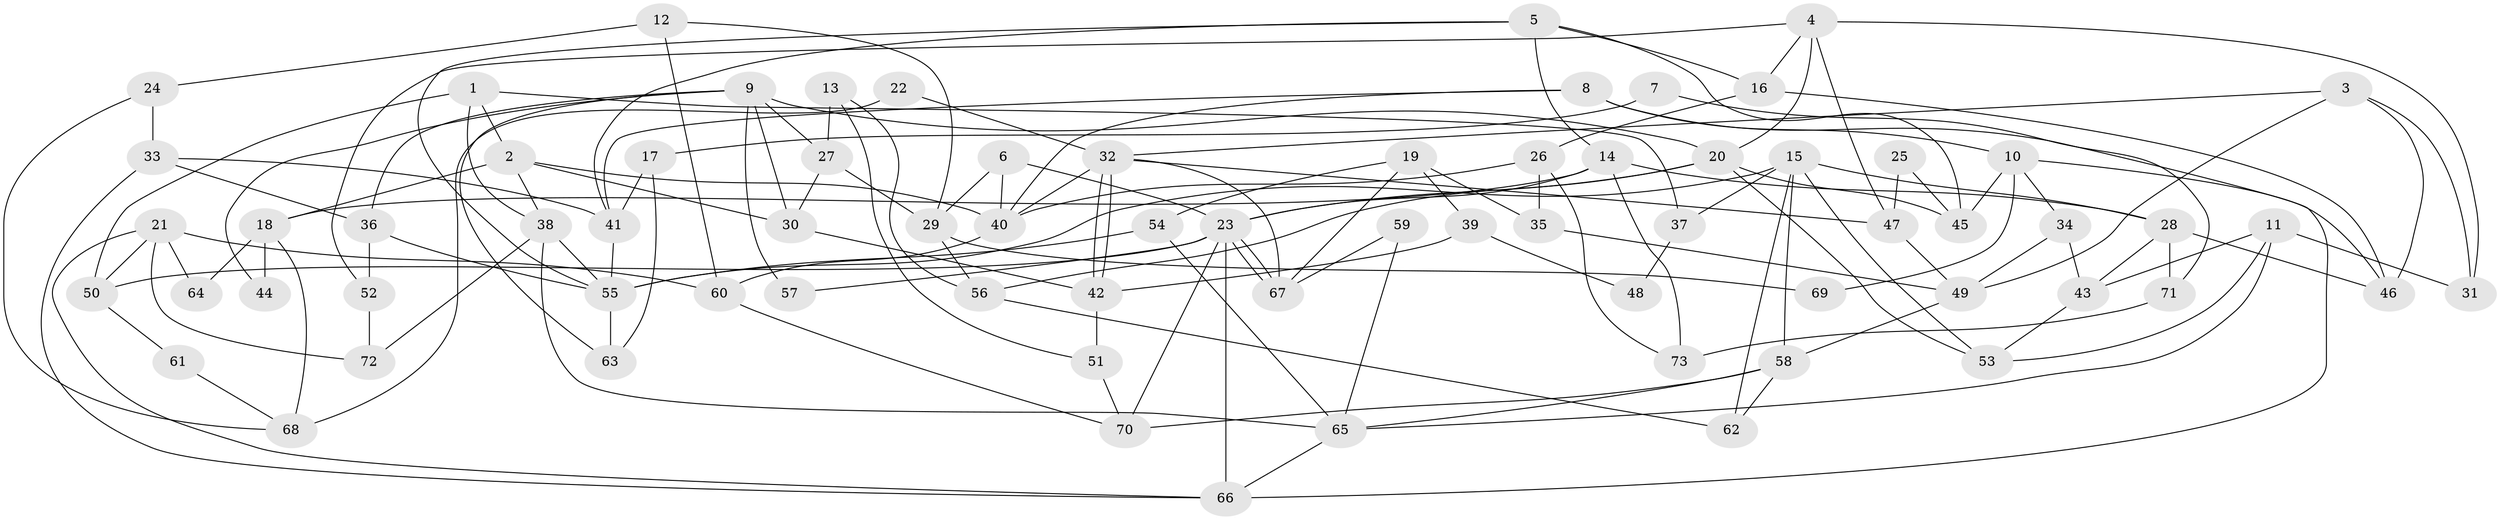 // Generated by graph-tools (version 1.1) at 2025/15/03/09/25 04:15:03]
// undirected, 73 vertices, 146 edges
graph export_dot {
graph [start="1"]
  node [color=gray90,style=filled];
  1;
  2;
  3;
  4;
  5;
  6;
  7;
  8;
  9;
  10;
  11;
  12;
  13;
  14;
  15;
  16;
  17;
  18;
  19;
  20;
  21;
  22;
  23;
  24;
  25;
  26;
  27;
  28;
  29;
  30;
  31;
  32;
  33;
  34;
  35;
  36;
  37;
  38;
  39;
  40;
  41;
  42;
  43;
  44;
  45;
  46;
  47;
  48;
  49;
  50;
  51;
  52;
  53;
  54;
  55;
  56;
  57;
  58;
  59;
  60;
  61;
  62;
  63;
  64;
  65;
  66;
  67;
  68;
  69;
  70;
  71;
  72;
  73;
  1 -- 2;
  1 -- 38;
  1 -- 37;
  1 -- 50;
  2 -- 40;
  2 -- 30;
  2 -- 18;
  2 -- 38;
  3 -- 31;
  3 -- 32;
  3 -- 46;
  3 -- 49;
  4 -- 20;
  4 -- 52;
  4 -- 16;
  4 -- 31;
  4 -- 47;
  5 -- 45;
  5 -- 41;
  5 -- 14;
  5 -- 16;
  5 -- 55;
  6 -- 29;
  6 -- 23;
  6 -- 40;
  7 -- 17;
  7 -- 71;
  8 -- 66;
  8 -- 40;
  8 -- 10;
  8 -- 41;
  9 -- 20;
  9 -- 36;
  9 -- 27;
  9 -- 30;
  9 -- 44;
  9 -- 57;
  9 -- 63;
  10 -- 46;
  10 -- 34;
  10 -- 45;
  10 -- 69;
  11 -- 43;
  11 -- 65;
  11 -- 31;
  11 -- 53;
  12 -- 29;
  12 -- 60;
  12 -- 24;
  13 -- 27;
  13 -- 56;
  13 -- 51;
  14 -- 28;
  14 -- 18;
  14 -- 23;
  14 -- 73;
  15 -- 55;
  15 -- 58;
  15 -- 28;
  15 -- 37;
  15 -- 53;
  15 -- 62;
  16 -- 26;
  16 -- 46;
  17 -- 41;
  17 -- 63;
  18 -- 44;
  18 -- 64;
  18 -- 68;
  19 -- 35;
  19 -- 67;
  19 -- 39;
  19 -- 54;
  20 -- 23;
  20 -- 53;
  20 -- 45;
  20 -- 56;
  21 -- 66;
  21 -- 50;
  21 -- 60;
  21 -- 64;
  21 -- 72;
  22 -- 32;
  22 -- 68;
  23 -- 67;
  23 -- 67;
  23 -- 50;
  23 -- 57;
  23 -- 66;
  23 -- 70;
  24 -- 33;
  24 -- 68;
  25 -- 45;
  25 -- 47;
  26 -- 40;
  26 -- 35;
  26 -- 73;
  27 -- 30;
  27 -- 29;
  28 -- 46;
  28 -- 43;
  28 -- 71;
  29 -- 56;
  29 -- 69;
  30 -- 42;
  32 -- 42;
  32 -- 42;
  32 -- 47;
  32 -- 40;
  32 -- 67;
  33 -- 66;
  33 -- 41;
  33 -- 36;
  34 -- 43;
  34 -- 49;
  35 -- 49;
  36 -- 55;
  36 -- 52;
  37 -- 48;
  38 -- 55;
  38 -- 65;
  38 -- 72;
  39 -- 42;
  39 -- 48;
  40 -- 60;
  41 -- 55;
  42 -- 51;
  43 -- 53;
  47 -- 49;
  49 -- 58;
  50 -- 61;
  51 -- 70;
  52 -- 72;
  54 -- 65;
  54 -- 55;
  55 -- 63;
  56 -- 62;
  58 -- 70;
  58 -- 62;
  58 -- 65;
  59 -- 65;
  59 -- 67;
  60 -- 70;
  61 -- 68;
  65 -- 66;
  71 -- 73;
}
